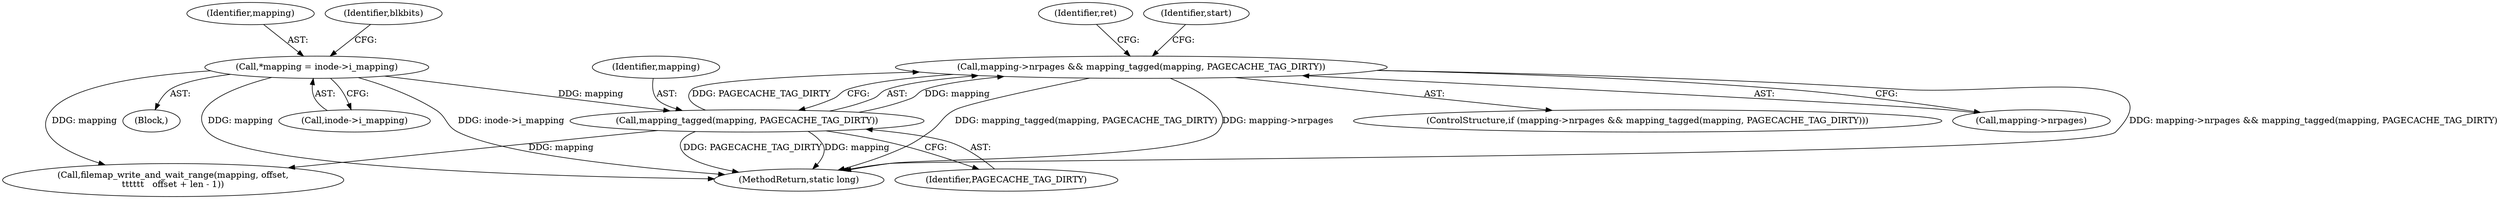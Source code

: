 digraph "0_linux_0f2af21aae11972fa924374ddcf52e88347cf5a8@pointer" {
"1000184" [label="(Call,mapping->nrpages && mapping_tagged(mapping, PAGECACHE_TAG_DIRTY))"];
"1000188" [label="(Call,mapping_tagged(mapping, PAGECACHE_TAG_DIRTY))"];
"1000144" [label="(Call,*mapping = inode->i_mapping)"];
"1000183" [label="(ControlStructure,if (mapping->nrpages && mapping_tagged(mapping, PAGECACHE_TAG_DIRTY)))"];
"1000193" [label="(Identifier,ret)"];
"1000190" [label="(Identifier,PAGECACHE_TAG_DIRTY)"];
"1000145" [label="(Identifier,mapping)"];
"1000194" [label="(Call,filemap_write_and_wait_range(mapping, offset,\n\t\t\t\t\t\t   offset + len - 1))"];
"1000185" [label="(Call,mapping->nrpages)"];
"1000146" [label="(Call,inode->i_mapping)"];
"1000188" [label="(Call,mapping_tagged(mapping, PAGECACHE_TAG_DIRTY))"];
"1000189" [label="(Identifier,mapping)"];
"1000151" [label="(Identifier,blkbits)"];
"1000144" [label="(Call,*mapping = inode->i_mapping)"];
"1000517" [label="(MethodReturn,static long)"];
"1000184" [label="(Call,mapping->nrpages && mapping_tagged(mapping, PAGECACHE_TAG_DIRTY))"];
"1000207" [label="(Identifier,start)"];
"1000117" [label="(Block,)"];
"1000184" -> "1000183"  [label="AST: "];
"1000184" -> "1000185"  [label="CFG: "];
"1000184" -> "1000188"  [label="CFG: "];
"1000185" -> "1000184"  [label="AST: "];
"1000188" -> "1000184"  [label="AST: "];
"1000193" -> "1000184"  [label="CFG: "];
"1000207" -> "1000184"  [label="CFG: "];
"1000184" -> "1000517"  [label="DDG: mapping_tagged(mapping, PAGECACHE_TAG_DIRTY)"];
"1000184" -> "1000517"  [label="DDG: mapping->nrpages"];
"1000184" -> "1000517"  [label="DDG: mapping->nrpages && mapping_tagged(mapping, PAGECACHE_TAG_DIRTY)"];
"1000188" -> "1000184"  [label="DDG: mapping"];
"1000188" -> "1000184"  [label="DDG: PAGECACHE_TAG_DIRTY"];
"1000188" -> "1000190"  [label="CFG: "];
"1000189" -> "1000188"  [label="AST: "];
"1000190" -> "1000188"  [label="AST: "];
"1000188" -> "1000517"  [label="DDG: PAGECACHE_TAG_DIRTY"];
"1000188" -> "1000517"  [label="DDG: mapping"];
"1000144" -> "1000188"  [label="DDG: mapping"];
"1000188" -> "1000194"  [label="DDG: mapping"];
"1000144" -> "1000117"  [label="AST: "];
"1000144" -> "1000146"  [label="CFG: "];
"1000145" -> "1000144"  [label="AST: "];
"1000146" -> "1000144"  [label="AST: "];
"1000151" -> "1000144"  [label="CFG: "];
"1000144" -> "1000517"  [label="DDG: mapping"];
"1000144" -> "1000517"  [label="DDG: inode->i_mapping"];
"1000144" -> "1000194"  [label="DDG: mapping"];
}
